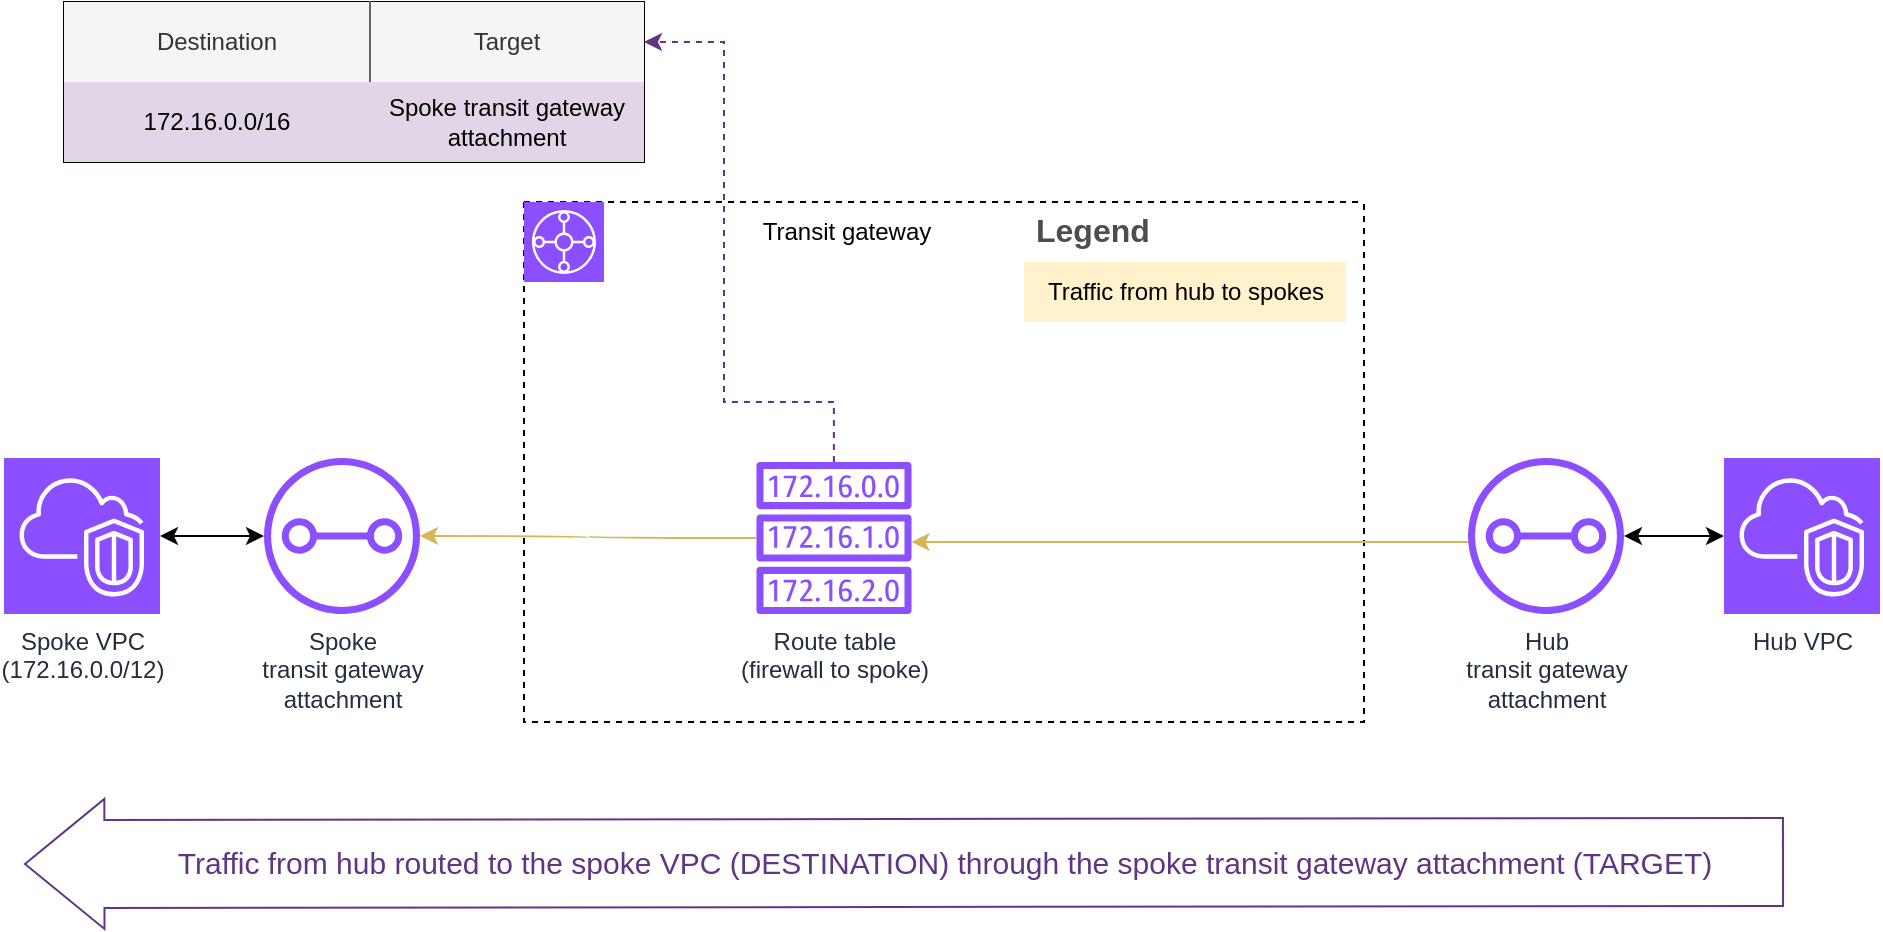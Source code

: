 <mxfile version="26.1.1">
  <diagram name="Page-1" id="tYWkpFjugVyIhqSa52aw">
    <mxGraphModel dx="1114" dy="595" grid="1" gridSize="10" guides="1" tooltips="1" connect="1" arrows="1" fold="1" page="1" pageScale="1" pageWidth="850" pageHeight="1100" math="0" shadow="0">
      <root>
        <mxCell id="0" />
        <mxCell id="1" parent="0" />
        <mxCell id="ZivhqzZswGJpU1-0bC7G-1" value="" style="swimlane;startSize=0;dashed=1;" parent="1" vertex="1">
          <mxGeometry x="270" y="170" width="420" height="260" as="geometry" />
        </mxCell>
        <mxCell id="ZivhqzZswGJpU1-0bC7G-2" value="" style="sketch=0;points=[[0,0,0],[0.25,0,0],[0.5,0,0],[0.75,0,0],[1,0,0],[0,1,0],[0.25,1,0],[0.5,1,0],[0.75,1,0],[1,1,0],[0,0.25,0],[0,0.5,0],[0,0.75,0],[1,0.25,0],[1,0.5,0],[1,0.75,0]];outlineConnect=0;fontColor=#232F3E;fillColor=#8C4FFF;strokeColor=#ffffff;dashed=0;verticalLabelPosition=bottom;verticalAlign=top;align=center;html=1;fontSize=12;fontStyle=0;aspect=fixed;shape=mxgraph.aws4.resourceIcon;resIcon=mxgraph.aws4.transit_gateway;" parent="ZivhqzZswGJpU1-0bC7G-1" vertex="1">
          <mxGeometry width="40" height="40" as="geometry" />
        </mxCell>
        <mxCell id="ZivhqzZswGJpU1-0bC7G-6" value="&lt;div&gt;Route table&lt;/div&gt;&lt;div&gt;(firewall to spoke)&lt;/div&gt;" style="sketch=0;outlineConnect=0;fontColor=#232F3E;gradientColor=none;fillColor=#8C4FFF;strokeColor=none;dashed=0;verticalLabelPosition=bottom;verticalAlign=top;align=center;html=1;fontSize=12;fontStyle=0;aspect=fixed;pointerEvents=1;shape=mxgraph.aws4.route_table;" parent="ZivhqzZswGJpU1-0bC7G-1" vertex="1">
          <mxGeometry x="116" y="130" width="78" height="76" as="geometry" />
        </mxCell>
        <mxCell id="ZivhqzZswGJpU1-0bC7G-21" value="Transit gateway" style="text;html=1;align=center;verticalAlign=middle;resizable=0;points=[];autosize=1;strokeColor=none;fillColor=none;" parent="ZivhqzZswGJpU1-0bC7G-1" vertex="1">
          <mxGeometry x="106" width="110" height="30" as="geometry" />
        </mxCell>
        <mxCell id="ZivhqzZswGJpU1-0bC7G-22" value="Legend" style="shape=table;startSize=30;container=1;collapsible=0;childLayout=tableLayout;fontSize=16;align=left;verticalAlign=top;fillColor=none;strokeColor=none;fontColor=#4D4D4D;fontStyle=1;spacingLeft=6;spacing=0;resizable=0;" parent="ZivhqzZswGJpU1-0bC7G-1" vertex="1">
          <mxGeometry x="250" width="161" height="60" as="geometry" />
        </mxCell>
        <mxCell id="ZivhqzZswGJpU1-0bC7G-25" value="" style="shape=tableRow;horizontal=0;startSize=0;swimlaneHead=0;swimlaneBody=0;strokeColor=inherit;top=0;left=0;bottom=0;right=0;collapsible=0;dropTarget=0;fillColor=none;points=[[0,0.5],[1,0.5]];portConstraint=eastwest;fontSize=12;" parent="ZivhqzZswGJpU1-0bC7G-22" vertex="1">
          <mxGeometry y="30" width="161" height="30" as="geometry" />
        </mxCell>
        <mxCell id="ZivhqzZswGJpU1-0bC7G-26" value="Traffic from hub to spokes" style="shape=partialRectangle;html=1;whiteSpace=wrap;connectable=0;strokeColor=#d6b656;overflow=hidden;fillColor=#fff2cc;top=0;left=0;bottom=0;right=0;pointerEvents=1;fontSize=12;align=left;spacingLeft=10;spacingRight=4;" parent="ZivhqzZswGJpU1-0bC7G-25" vertex="1">
          <mxGeometry width="161" height="30" as="geometry">
            <mxRectangle width="161" height="30" as="alternateBounds" />
          </mxGeometry>
        </mxCell>
        <mxCell id="ZivhqzZswGJpU1-0bC7G-27" value="Hub VPC" style="sketch=0;points=[[0,0,0],[0.25,0,0],[0.5,0,0],[0.75,0,0],[1,0,0],[0,1,0],[0.25,1,0],[0.5,1,0],[0.75,1,0],[1,1,0],[0,0.25,0],[0,0.5,0],[0,0.75,0],[1,0.25,0],[1,0.5,0],[1,0.75,0]];outlineConnect=0;fontColor=#232F3E;fillColor=#8C4FFF;strokeColor=#ffffff;dashed=0;verticalLabelPosition=bottom;verticalAlign=top;align=center;html=1;fontSize=12;fontStyle=0;aspect=fixed;shape=mxgraph.aws4.resourceIcon;resIcon=mxgraph.aws4.vpc;" parent="1" vertex="1">
          <mxGeometry x="870" y="298" width="78" height="78" as="geometry" />
        </mxCell>
        <mxCell id="ZivhqzZswGJpU1-0bC7G-62" style="edgeStyle=orthogonalEdgeStyle;rounded=0;orthogonalLoop=1;jettySize=auto;html=1;startArrow=classic;startFill=1;" parent="1" source="ZivhqzZswGJpU1-0bC7G-28" target="ZivhqzZswGJpU1-0bC7G-14" edge="1">
          <mxGeometry relative="1" as="geometry" />
        </mxCell>
        <mxCell id="ZivhqzZswGJpU1-0bC7G-28" value="&lt;div&gt;Spoke VPC&lt;/div&gt;&lt;div&gt;(172.16.0.0/12)&lt;/div&gt;" style="sketch=0;points=[[0,0,0],[0.25,0,0],[0.5,0,0],[0.75,0,0],[1,0,0],[0,1,0],[0.25,1,0],[0.5,1,0],[0.75,1,0],[1,1,0],[0,0.25,0],[0,0.5,0],[0,0.75,0],[1,0.25,0],[1,0.5,0],[1,0.75,0]];outlineConnect=0;fontColor=#232F3E;fillColor=#8C4FFF;strokeColor=#ffffff;dashed=0;verticalLabelPosition=bottom;verticalAlign=top;align=center;html=1;fontSize=12;fontStyle=0;aspect=fixed;shape=mxgraph.aws4.resourceIcon;resIcon=mxgraph.aws4.vpc;" parent="1" vertex="1">
          <mxGeometry x="10" y="298" width="78" height="78" as="geometry" />
        </mxCell>
        <mxCell id="ZivhqzZswGJpU1-0bC7G-43" value="" style="shape=table;startSize=0;container=1;collapsible=0;childLayout=tableLayout;" parent="1" vertex="1">
          <mxGeometry x="40" y="70" width="290" height="80" as="geometry" />
        </mxCell>
        <mxCell id="ZivhqzZswGJpU1-0bC7G-44" value="" style="shape=tableRow;horizontal=0;startSize=0;swimlaneHead=0;swimlaneBody=0;strokeColor=inherit;top=0;left=0;bottom=0;right=0;collapsible=0;dropTarget=0;fillColor=none;points=[[0,0.5],[1,0.5]];portConstraint=eastwest;" parent="ZivhqzZswGJpU1-0bC7G-43" vertex="1">
          <mxGeometry width="290" height="40" as="geometry" />
        </mxCell>
        <mxCell id="ZivhqzZswGJpU1-0bC7G-45" value="Destination" style="shape=partialRectangle;html=1;whiteSpace=wrap;connectable=0;strokeColor=#666666;overflow=hidden;fillColor=#f5f5f5;top=0;left=0;bottom=0;right=1;pointerEvents=1;align=center;fontColor=#333333;" parent="ZivhqzZswGJpU1-0bC7G-44" vertex="1">
          <mxGeometry width="153" height="40" as="geometry">
            <mxRectangle width="153" height="40" as="alternateBounds" />
          </mxGeometry>
        </mxCell>
        <mxCell id="ZivhqzZswGJpU1-0bC7G-46" value="Target" style="shape=partialRectangle;html=1;whiteSpace=wrap;connectable=0;strokeColor=#666666;overflow=hidden;fillColor=#f5f5f5;top=0;left=1;bottom=0;right=0;pointerEvents=1;fontColor=#333333;" parent="ZivhqzZswGJpU1-0bC7G-44" vertex="1">
          <mxGeometry x="153" width="137" height="40" as="geometry">
            <mxRectangle width="137" height="40" as="alternateBounds" />
          </mxGeometry>
        </mxCell>
        <mxCell id="ZivhqzZswGJpU1-0bC7G-53" style="shape=tableRow;horizontal=0;startSize=0;swimlaneHead=0;swimlaneBody=0;strokeColor=inherit;top=0;left=0;bottom=0;right=0;collapsible=0;dropTarget=0;fillColor=none;points=[[0,0.5],[1,0.5]];portConstraint=eastwest;" parent="ZivhqzZswGJpU1-0bC7G-43" vertex="1">
          <mxGeometry y="40" width="290" height="40" as="geometry" />
        </mxCell>
        <mxCell id="ZivhqzZswGJpU1-0bC7G-54" value="172.16.0.0/16" style="shape=partialRectangle;html=1;whiteSpace=wrap;connectable=0;strokeColor=#9673a6;overflow=hidden;fillColor=#e1d5e7;top=0;left=0;bottom=0;right=0;pointerEvents=1;" parent="ZivhqzZswGJpU1-0bC7G-53" vertex="1">
          <mxGeometry width="153" height="40" as="geometry">
            <mxRectangle width="153" height="40" as="alternateBounds" />
          </mxGeometry>
        </mxCell>
        <mxCell id="ZivhqzZswGJpU1-0bC7G-55" value="Spoke transit gateway attachment" style="shape=partialRectangle;html=1;whiteSpace=wrap;connectable=0;strokeColor=#9673a6;overflow=hidden;fillColor=#e1d5e7;top=0;left=0;bottom=0;right=0;pointerEvents=1;" parent="ZivhqzZswGJpU1-0bC7G-53" vertex="1">
          <mxGeometry x="153" width="137" height="40" as="geometry">
            <mxRectangle width="137" height="40" as="alternateBounds" />
          </mxGeometry>
        </mxCell>
        <mxCell id="ZivhqzZswGJpU1-0bC7G-61" style="edgeStyle=orthogonalEdgeStyle;rounded=0;orthogonalLoop=1;jettySize=auto;html=1;curved=1;fillColor=#fff2cc;strokeColor=#d6b656;" parent="1" source="ZivhqzZswGJpU1-0bC7G-20" target="ZivhqzZswGJpU1-0bC7G-6" edge="1">
          <mxGeometry relative="1" as="geometry">
            <Array as="points">
              <mxPoint x="690" y="340" />
              <mxPoint x="690" y="340" />
            </Array>
          </mxGeometry>
        </mxCell>
        <mxCell id="ZivhqzZswGJpU1-0bC7G-63" style="edgeStyle=orthogonalEdgeStyle;rounded=0;orthogonalLoop=1;jettySize=auto;html=1;startArrow=classic;startFill=1;" parent="1" source="ZivhqzZswGJpU1-0bC7G-20" target="ZivhqzZswGJpU1-0bC7G-27" edge="1">
          <mxGeometry relative="1" as="geometry" />
        </mxCell>
        <mxCell id="ZivhqzZswGJpU1-0bC7G-20" value="&lt;div&gt;Hub&lt;/div&gt;&lt;div&gt;transit gateway&lt;/div&gt;&lt;div&gt;attachment&lt;/div&gt;" style="sketch=0;outlineConnect=0;fontColor=#232F3E;gradientColor=none;fillColor=#8C4FFF;strokeColor=none;dashed=0;verticalLabelPosition=bottom;verticalAlign=top;align=center;html=1;fontSize=12;fontStyle=0;aspect=fixed;pointerEvents=1;shape=mxgraph.aws4.transit_gateway_attachment;" parent="1" vertex="1">
          <mxGeometry x="742" y="298" width="78" height="78" as="geometry" />
        </mxCell>
        <mxCell id="ZivhqzZswGJpU1-0bC7G-14" value="&lt;div&gt;Spoke&lt;/div&gt;&lt;div&gt;transit gateway&lt;/div&gt;&lt;div&gt;attachment&lt;/div&gt;" style="sketch=0;outlineConnect=0;fontColor=#232F3E;gradientColor=none;fillColor=#8C4FFF;strokeColor=none;dashed=0;verticalLabelPosition=bottom;verticalAlign=top;align=center;html=1;fontSize=12;fontStyle=0;aspect=fixed;pointerEvents=1;shape=mxgraph.aws4.transit_gateway_attachment;" parent="1" vertex="1">
          <mxGeometry x="140" y="298" width="78" height="78" as="geometry" />
        </mxCell>
        <mxCell id="ZivhqzZswGJpU1-0bC7G-57" style="edgeStyle=orthogonalEdgeStyle;rounded=0;orthogonalLoop=1;jettySize=auto;html=1;dashed=1;strokeColor=light-dark(#613583, #ededed);" parent="1" source="ZivhqzZswGJpU1-0bC7G-6" target="ZivhqzZswGJpU1-0bC7G-44" edge="1">
          <mxGeometry relative="1" as="geometry">
            <mxPoint x="440" y="270" as="sourcePoint" />
            <Array as="points">
              <mxPoint x="425" y="270" />
              <mxPoint x="370" y="270" />
              <mxPoint x="370" y="90" />
            </Array>
          </mxGeometry>
        </mxCell>
        <mxCell id="ZivhqzZswGJpU1-0bC7G-59" style="edgeStyle=orthogonalEdgeStyle;rounded=0;orthogonalLoop=1;jettySize=auto;html=1;curved=1;fillColor=#fff2cc;strokeColor=#d6b656;" parent="1" source="ZivhqzZswGJpU1-0bC7G-6" target="ZivhqzZswGJpU1-0bC7G-14" edge="1">
          <mxGeometry relative="1" as="geometry">
            <Array as="points" />
          </mxGeometry>
        </mxCell>
        <mxCell id="ZvQegL7FV8bK5P6VTRwN-1" value="" style="shape=flexArrow;endArrow=classic;html=1;rounded=0;width=44;endSize=12.903;strokeColor=light-dark(#613583, #ededed);fontColor=light-dark(#613583, #ededed);" parent="1" edge="1">
          <mxGeometry width="50" height="50" relative="1" as="geometry">
            <mxPoint x="900" y="500" as="sourcePoint" />
            <mxPoint x="20" y="501" as="targetPoint" />
          </mxGeometry>
        </mxCell>
        <mxCell id="ZvQegL7FV8bK5P6VTRwN-2" value="&lt;font&gt;Traffic from hub routed to the spoke VPC (DESTINATION) through the spoke transit gateway attachment (TARGET)&lt;/font&gt;" style="edgeLabel;html=1;align=center;verticalAlign=middle;resizable=0;points=[];fontColor=light-dark(#613583, #ededed);fontSize=15;" parent="ZvQegL7FV8bK5P6VTRwN-1" vertex="1" connectable="0">
          <mxGeometry x="0.167" y="4" relative="1" as="geometry">
            <mxPoint x="93" y="-5" as="offset" />
          </mxGeometry>
        </mxCell>
      </root>
    </mxGraphModel>
  </diagram>
</mxfile>
